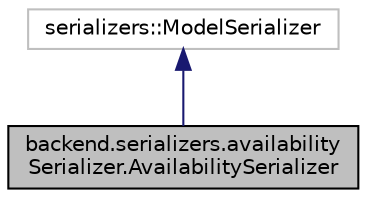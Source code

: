 digraph "backend.serializers.availabilitySerializer.AvailabilitySerializer"
{
 // LATEX_PDF_SIZE
  edge [fontname="Helvetica",fontsize="10",labelfontname="Helvetica",labelfontsize="10"];
  node [fontname="Helvetica",fontsize="10",shape=record];
  Node1 [label="backend.serializers.availability\lSerializer.AvailabilitySerializer",height=0.2,width=0.4,color="black", fillcolor="grey75", style="filled", fontcolor="black",tooltip=" "];
  Node2 -> Node1 [dir="back",color="midnightblue",fontsize="10",style="solid",fontname="Helvetica"];
  Node2 [label="serializers::ModelSerializer",height=0.2,width=0.4,color="grey75", fillcolor="white", style="filled",tooltip=" "];
}
